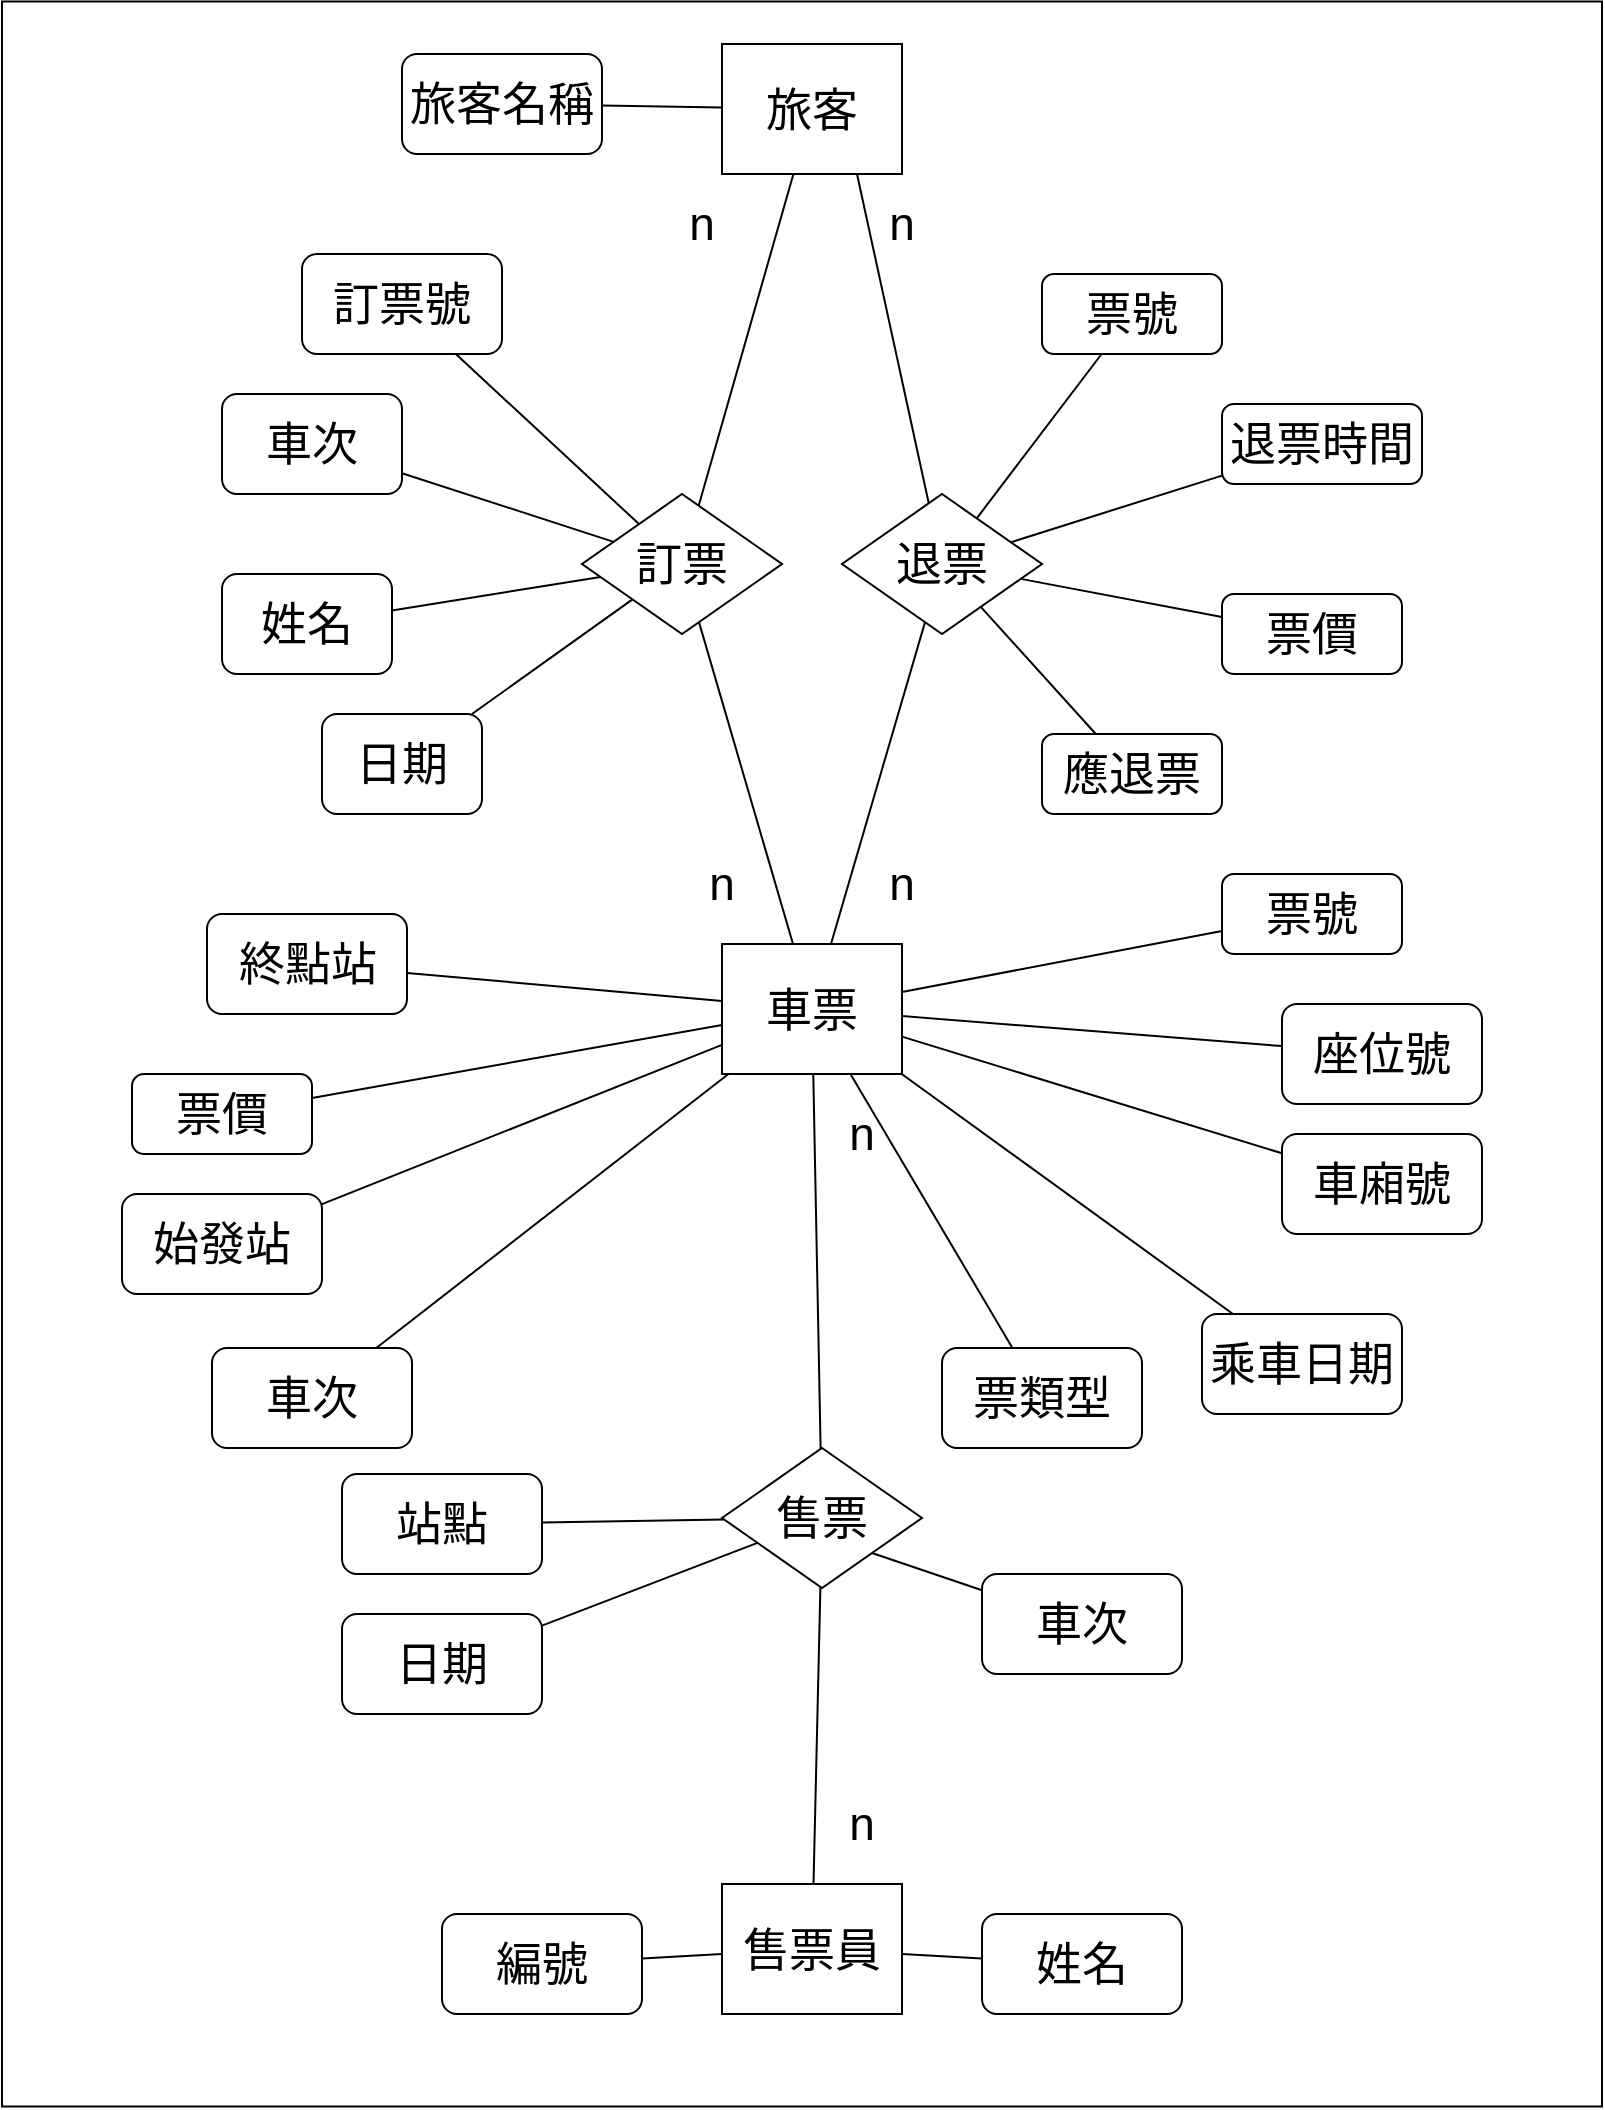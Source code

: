 <mxfile version="22.1.16" type="device">
  <diagram id="jbVRNizJcDCQ8yqokmnY" name="第 1 页">
    <mxGraphModel dx="2206" dy="1135" grid="1" gridSize="10" guides="1" tooltips="1" connect="1" arrows="1" fold="1" page="1" pageScale="1" pageWidth="2336" pageHeight="1654" math="0" shadow="0">
      <root>
        <mxCell id="0" />
        <mxCell id="1" parent="0" />
        <mxCell id="_HgupfXg40LZJNDoUt4P-286" value="" style="rounded=0;whiteSpace=wrap;html=1;" vertex="1" parent="1">
          <mxGeometry x="1140" y="103.75" width="800" height="1052.5" as="geometry" />
        </mxCell>
        <mxCell id="_HgupfXg40LZJNDoUt4P-287" value="&lt;font style=&quot;font-size: 23px;&quot;&gt;旅客名稱&lt;/font&gt;" style="rounded=1;whiteSpace=wrap;html=1;" vertex="1" parent="1">
          <mxGeometry x="1340" y="130" width="100" height="50" as="geometry" />
        </mxCell>
        <mxCell id="_HgupfXg40LZJNDoUt4P-288" value="&lt;font style=&quot;font-size: 23px;&quot;&gt;旅客&lt;/font&gt;" style="rounded=0;whiteSpace=wrap;html=1;" vertex="1" parent="1">
          <mxGeometry x="1500" y="125" width="90" height="65" as="geometry" />
        </mxCell>
        <mxCell id="_HgupfXg40LZJNDoUt4P-289" value="&lt;font style=&quot;font-size: 23px;&quot;&gt;訂票&lt;/font&gt;" style="rhombus;whiteSpace=wrap;html=1;" vertex="1" parent="1">
          <mxGeometry x="1430" y="350" width="100" height="70" as="geometry" />
        </mxCell>
        <mxCell id="_HgupfXg40LZJNDoUt4P-290" value="&lt;font style=&quot;font-size: 23px;&quot;&gt;退票&lt;/font&gt;" style="rhombus;whiteSpace=wrap;html=1;" vertex="1" parent="1">
          <mxGeometry x="1560" y="350" width="100" height="70" as="geometry" />
        </mxCell>
        <mxCell id="_HgupfXg40LZJNDoUt4P-291" value="&lt;font style=&quot;font-size: 23px;&quot;&gt;訂票號&lt;/font&gt;" style="rounded=1;whiteSpace=wrap;html=1;" vertex="1" parent="1">
          <mxGeometry x="1290" y="230" width="100" height="50" as="geometry" />
        </mxCell>
        <mxCell id="_HgupfXg40LZJNDoUt4P-292" value="&lt;font style=&quot;font-size: 23px;&quot;&gt;車次&lt;/font&gt;" style="rounded=1;whiteSpace=wrap;html=1;" vertex="1" parent="1">
          <mxGeometry x="1250" y="300" width="90" height="50" as="geometry" />
        </mxCell>
        <mxCell id="_HgupfXg40LZJNDoUt4P-293" value="&lt;font style=&quot;font-size: 23px;&quot;&gt;姓名&lt;/font&gt;" style="rounded=1;whiteSpace=wrap;html=1;" vertex="1" parent="1">
          <mxGeometry x="1250" y="390" width="85" height="50" as="geometry" />
        </mxCell>
        <mxCell id="_HgupfXg40LZJNDoUt4P-294" value="&lt;font style=&quot;font-size: 23px;&quot;&gt;日期&lt;/font&gt;" style="rounded=1;whiteSpace=wrap;html=1;" vertex="1" parent="1">
          <mxGeometry x="1300" y="460" width="80" height="50" as="geometry" />
        </mxCell>
        <mxCell id="_HgupfXg40LZJNDoUt4P-295" value="&lt;font style=&quot;font-size: 23px;&quot;&gt;終點站&lt;/font&gt;" style="rounded=1;whiteSpace=wrap;html=1;" vertex="1" parent="1">
          <mxGeometry x="1242.5" y="560" width="100" height="50" as="geometry" />
        </mxCell>
        <mxCell id="_HgupfXg40LZJNDoUt4P-296" value="&lt;font style=&quot;font-size: 23px;&quot;&gt;票價&lt;/font&gt;" style="rounded=1;whiteSpace=wrap;html=1;" vertex="1" parent="1">
          <mxGeometry x="1205" y="640" width="90" height="40" as="geometry" />
        </mxCell>
        <mxCell id="_HgupfXg40LZJNDoUt4P-297" value="&lt;font style=&quot;font-size: 23px;&quot;&gt;始發站&lt;/font&gt;" style="rounded=1;whiteSpace=wrap;html=1;" vertex="1" parent="1">
          <mxGeometry x="1200" y="700" width="100" height="50" as="geometry" />
        </mxCell>
        <mxCell id="_HgupfXg40LZJNDoUt4P-298" value="&lt;font style=&quot;font-size: 23px;&quot;&gt;車次&lt;/font&gt;" style="rounded=1;whiteSpace=wrap;html=1;" vertex="1" parent="1">
          <mxGeometry x="1245" y="777" width="100" height="50" as="geometry" />
        </mxCell>
        <mxCell id="_HgupfXg40LZJNDoUt4P-299" value="&lt;font style=&quot;font-size: 23px;&quot;&gt;站點&lt;/font&gt;" style="rounded=1;whiteSpace=wrap;html=1;" vertex="1" parent="1">
          <mxGeometry x="1310" y="840" width="100" height="50" as="geometry" />
        </mxCell>
        <mxCell id="_HgupfXg40LZJNDoUt4P-300" value="&lt;span style=&quot;font-size: 23px;&quot;&gt;日期&lt;/span&gt;" style="rounded=1;whiteSpace=wrap;html=1;" vertex="1" parent="1">
          <mxGeometry x="1310" y="910" width="100" height="50" as="geometry" />
        </mxCell>
        <mxCell id="_HgupfXg40LZJNDoUt4P-301" value="&lt;font style=&quot;font-size: 23px;&quot;&gt;編號&lt;/font&gt;" style="rounded=1;whiteSpace=wrap;html=1;" vertex="1" parent="1">
          <mxGeometry x="1360" y="1060" width="100" height="50" as="geometry" />
        </mxCell>
        <mxCell id="_HgupfXg40LZJNDoUt4P-302" value="&lt;font style=&quot;font-size: 23px;&quot;&gt;姓名&lt;/font&gt;" style="rounded=1;whiteSpace=wrap;html=1;" vertex="1" parent="1">
          <mxGeometry x="1630" y="1060" width="100" height="50" as="geometry" />
        </mxCell>
        <mxCell id="_HgupfXg40LZJNDoUt4P-303" value="&lt;font style=&quot;font-size: 23px;&quot;&gt;車次&lt;/font&gt;" style="rounded=1;whiteSpace=wrap;html=1;" vertex="1" parent="1">
          <mxGeometry x="1630" y="890" width="100" height="50" as="geometry" />
        </mxCell>
        <mxCell id="_HgupfXg40LZJNDoUt4P-304" value="&lt;font style=&quot;font-size: 23px;&quot;&gt;票號&lt;/font&gt;" style="rounded=1;whiteSpace=wrap;html=1;" vertex="1" parent="1">
          <mxGeometry x="1660" y="240" width="90" height="40" as="geometry" />
        </mxCell>
        <mxCell id="_HgupfXg40LZJNDoUt4P-305" value="&lt;font style=&quot;font-size: 23px;&quot;&gt;票號&lt;/font&gt;" style="rounded=1;whiteSpace=wrap;html=1;" vertex="1" parent="1">
          <mxGeometry x="1750" y="540" width="90" height="40" as="geometry" />
        </mxCell>
        <mxCell id="_HgupfXg40LZJNDoUt4P-306" value="&lt;font style=&quot;font-size: 23px;&quot;&gt;票價&lt;/font&gt;" style="rounded=1;whiteSpace=wrap;html=1;" vertex="1" parent="1">
          <mxGeometry x="1750" y="400" width="90" height="40" as="geometry" />
        </mxCell>
        <mxCell id="_HgupfXg40LZJNDoUt4P-307" value="&lt;font style=&quot;font-size: 23px;&quot;&gt;座位號&lt;/font&gt;" style="rounded=1;whiteSpace=wrap;html=1;" vertex="1" parent="1">
          <mxGeometry x="1780" y="605" width="100" height="50" as="geometry" />
        </mxCell>
        <mxCell id="_HgupfXg40LZJNDoUt4P-308" value="&lt;font style=&quot;font-size: 23px;&quot;&gt;車廂號&lt;/font&gt;" style="rounded=1;whiteSpace=wrap;html=1;" vertex="1" parent="1">
          <mxGeometry x="1780" y="670" width="100" height="50" as="geometry" />
        </mxCell>
        <mxCell id="_HgupfXg40LZJNDoUt4P-309" value="&lt;font style=&quot;font-size: 23px;&quot;&gt;票類型&lt;/font&gt;" style="rounded=1;whiteSpace=wrap;html=1;" vertex="1" parent="1">
          <mxGeometry x="1610" y="777" width="100" height="50" as="geometry" />
        </mxCell>
        <mxCell id="_HgupfXg40LZJNDoUt4P-310" value="&lt;font style=&quot;font-size: 23px;&quot;&gt;乘車日期&lt;/font&gt;" style="rounded=1;whiteSpace=wrap;html=1;" vertex="1" parent="1">
          <mxGeometry x="1740" y="760" width="100" height="50" as="geometry" />
        </mxCell>
        <mxCell id="_HgupfXg40LZJNDoUt4P-311" value="&lt;font style=&quot;font-size: 23px;&quot;&gt;應退票&lt;/font&gt;" style="rounded=1;whiteSpace=wrap;html=1;" vertex="1" parent="1">
          <mxGeometry x="1660" y="470" width="90" height="40" as="geometry" />
        </mxCell>
        <mxCell id="_HgupfXg40LZJNDoUt4P-312" value="&lt;font style=&quot;font-size: 23px;&quot;&gt;退票時間&lt;/font&gt;" style="rounded=1;whiteSpace=wrap;html=1;" vertex="1" parent="1">
          <mxGeometry x="1750" y="305" width="100" height="40" as="geometry" />
        </mxCell>
        <mxCell id="_HgupfXg40LZJNDoUt4P-313" value="&lt;font style=&quot;font-size: 23px;&quot;&gt;車票&lt;/font&gt;" style="rounded=0;whiteSpace=wrap;html=1;" vertex="1" parent="1">
          <mxGeometry x="1500" y="575" width="90" height="65" as="geometry" />
        </mxCell>
        <mxCell id="_HgupfXg40LZJNDoUt4P-314" value="&lt;font style=&quot;font-size: 23px;&quot;&gt;售票&lt;/font&gt;" style="rhombus;whiteSpace=wrap;html=1;" vertex="1" parent="1">
          <mxGeometry x="1500" y="827" width="100" height="70" as="geometry" />
        </mxCell>
        <mxCell id="_HgupfXg40LZJNDoUt4P-315" value="&lt;span style=&quot;font-size: 23px;&quot;&gt;n&lt;/span&gt;" style="text;html=1;strokeColor=none;fillColor=none;align=center;verticalAlign=middle;whiteSpace=wrap;rounded=0;" vertex="1" parent="1">
          <mxGeometry x="1460" y="200" width="60" height="30" as="geometry" />
        </mxCell>
        <mxCell id="_HgupfXg40LZJNDoUt4P-316" value="&lt;span style=&quot;font-size: 23px;&quot;&gt;n&lt;/span&gt;" style="text;html=1;strokeColor=none;fillColor=none;align=center;verticalAlign=middle;whiteSpace=wrap;rounded=0;" vertex="1" parent="1">
          <mxGeometry x="1560" y="200" width="60" height="30" as="geometry" />
        </mxCell>
        <mxCell id="_HgupfXg40LZJNDoUt4P-317" value="&lt;span style=&quot;font-size: 23px;&quot;&gt;n&lt;/span&gt;" style="text;html=1;strokeColor=none;fillColor=none;align=center;verticalAlign=middle;whiteSpace=wrap;rounded=0;" vertex="1" parent="1">
          <mxGeometry x="1470" y="530" width="60" height="30" as="geometry" />
        </mxCell>
        <mxCell id="_HgupfXg40LZJNDoUt4P-318" value="&lt;span style=&quot;font-size: 23px;&quot;&gt;n&lt;/span&gt;" style="text;html=1;strokeColor=none;fillColor=none;align=center;verticalAlign=middle;whiteSpace=wrap;rounded=0;" vertex="1" parent="1">
          <mxGeometry x="1560" y="530" width="60" height="30" as="geometry" />
        </mxCell>
        <mxCell id="_HgupfXg40LZJNDoUt4P-319" value="&lt;span style=&quot;font-size: 23px;&quot;&gt;n&lt;/span&gt;" style="text;html=1;strokeColor=none;fillColor=none;align=center;verticalAlign=middle;whiteSpace=wrap;rounded=0;" vertex="1" parent="1">
          <mxGeometry x="1540" y="655" width="60" height="30" as="geometry" />
        </mxCell>
        <mxCell id="_HgupfXg40LZJNDoUt4P-320" value="&lt;span style=&quot;font-size: 23px;&quot;&gt;n&lt;/span&gt;" style="text;html=1;strokeColor=none;fillColor=none;align=center;verticalAlign=middle;whiteSpace=wrap;rounded=0;" vertex="1" parent="1">
          <mxGeometry x="1540" y="1000" width="60" height="30" as="geometry" />
        </mxCell>
        <mxCell id="_HgupfXg40LZJNDoUt4P-321" value="" style="endArrow=none;html=1;rounded=0;" edge="1" parent="1" source="_HgupfXg40LZJNDoUt4P-287" target="_HgupfXg40LZJNDoUt4P-288">
          <mxGeometry width="50" height="50" relative="1" as="geometry">
            <mxPoint x="840" y="450" as="sourcePoint" />
            <mxPoint x="890" y="400" as="targetPoint" />
          </mxGeometry>
        </mxCell>
        <mxCell id="_HgupfXg40LZJNDoUt4P-322" value="" style="endArrow=none;html=1;rounded=0;" edge="1" parent="1" source="_HgupfXg40LZJNDoUt4P-289" target="_HgupfXg40LZJNDoUt4P-288">
          <mxGeometry width="50" height="50" relative="1" as="geometry">
            <mxPoint x="840" y="480" as="sourcePoint" />
            <mxPoint x="890" y="430" as="targetPoint" />
          </mxGeometry>
        </mxCell>
        <mxCell id="_HgupfXg40LZJNDoUt4P-323" value="" style="endArrow=none;html=1;rounded=0;entryX=0.75;entryY=1;entryDx=0;entryDy=0;" edge="1" parent="1" source="_HgupfXg40LZJNDoUt4P-290" target="_HgupfXg40LZJNDoUt4P-288">
          <mxGeometry width="50" height="50" relative="1" as="geometry">
            <mxPoint x="800" y="470" as="sourcePoint" />
            <mxPoint x="850" y="420" as="targetPoint" />
          </mxGeometry>
        </mxCell>
        <mxCell id="_HgupfXg40LZJNDoUt4P-325" value="" style="endArrow=none;html=1;rounded=0;" edge="1" parent="1" source="_HgupfXg40LZJNDoUt4P-289" target="_HgupfXg40LZJNDoUt4P-292">
          <mxGeometry width="50" height="50" relative="1" as="geometry">
            <mxPoint x="990" y="560" as="sourcePoint" />
            <mxPoint x="1040" y="510" as="targetPoint" />
          </mxGeometry>
        </mxCell>
        <mxCell id="_HgupfXg40LZJNDoUt4P-326" value="" style="endArrow=none;html=1;rounded=0;" edge="1" parent="1" source="_HgupfXg40LZJNDoUt4P-289" target="_HgupfXg40LZJNDoUt4P-291">
          <mxGeometry width="50" height="50" relative="1" as="geometry">
            <mxPoint x="820" y="400" as="sourcePoint" />
            <mxPoint x="870" y="350" as="targetPoint" />
          </mxGeometry>
        </mxCell>
        <mxCell id="_HgupfXg40LZJNDoUt4P-327" value="" style="endArrow=none;html=1;rounded=0;" edge="1" parent="1" source="_HgupfXg40LZJNDoUt4P-289" target="_HgupfXg40LZJNDoUt4P-293">
          <mxGeometry width="50" height="50" relative="1" as="geometry">
            <mxPoint x="770" y="610" as="sourcePoint" />
            <mxPoint x="820" y="560" as="targetPoint" />
          </mxGeometry>
        </mxCell>
        <mxCell id="_HgupfXg40LZJNDoUt4P-328" value="" style="endArrow=none;html=1;rounded=0;" edge="1" parent="1" source="_HgupfXg40LZJNDoUt4P-313" target="_HgupfXg40LZJNDoUt4P-297">
          <mxGeometry width="50" height="50" relative="1" as="geometry">
            <mxPoint x="450" y="550" as="sourcePoint" />
            <mxPoint x="500" y="500" as="targetPoint" />
          </mxGeometry>
        </mxCell>
        <mxCell id="_HgupfXg40LZJNDoUt4P-329" value="" style="endArrow=none;html=1;rounded=0;" edge="1" parent="1" source="_HgupfXg40LZJNDoUt4P-313" target="_HgupfXg40LZJNDoUt4P-296">
          <mxGeometry width="50" height="50" relative="1" as="geometry">
            <mxPoint x="460" y="560" as="sourcePoint" />
            <mxPoint x="510" y="510" as="targetPoint" />
          </mxGeometry>
        </mxCell>
        <mxCell id="_HgupfXg40LZJNDoUt4P-330" value="" style="endArrow=none;html=1;rounded=0;" edge="1" parent="1" source="_HgupfXg40LZJNDoUt4P-313" target="_HgupfXg40LZJNDoUt4P-295">
          <mxGeometry width="50" height="50" relative="1" as="geometry">
            <mxPoint x="470" y="570" as="sourcePoint" />
            <mxPoint x="520" y="520" as="targetPoint" />
          </mxGeometry>
        </mxCell>
        <mxCell id="_HgupfXg40LZJNDoUt4P-331" value="" style="endArrow=none;html=1;rounded=0;" edge="1" parent="1" source="_HgupfXg40LZJNDoUt4P-313" target="_HgupfXg40LZJNDoUt4P-290">
          <mxGeometry width="50" height="50" relative="1" as="geometry">
            <mxPoint x="480" y="580" as="sourcePoint" />
            <mxPoint x="530" y="530" as="targetPoint" />
          </mxGeometry>
        </mxCell>
        <mxCell id="_HgupfXg40LZJNDoUt4P-332" value="" style="endArrow=none;html=1;rounded=0;" edge="1" parent="1" source="_HgupfXg40LZJNDoUt4P-313" target="_HgupfXg40LZJNDoUt4P-289">
          <mxGeometry width="50" height="50" relative="1" as="geometry">
            <mxPoint x="490" y="590" as="sourcePoint" />
            <mxPoint x="540" y="540" as="targetPoint" />
          </mxGeometry>
        </mxCell>
        <mxCell id="_HgupfXg40LZJNDoUt4P-333" value="" style="endArrow=none;html=1;rounded=0;" edge="1" parent="1" source="_HgupfXg40LZJNDoUt4P-290" target="_HgupfXg40LZJNDoUt4P-311">
          <mxGeometry width="50" height="50" relative="1" as="geometry">
            <mxPoint x="500" y="600" as="sourcePoint" />
            <mxPoint x="550" y="550" as="targetPoint" />
          </mxGeometry>
        </mxCell>
        <mxCell id="_HgupfXg40LZJNDoUt4P-334" value="" style="endArrow=none;html=1;rounded=0;" edge="1" parent="1" source="_HgupfXg40LZJNDoUt4P-290" target="_HgupfXg40LZJNDoUt4P-306">
          <mxGeometry width="50" height="50" relative="1" as="geometry">
            <mxPoint x="510" y="610" as="sourcePoint" />
            <mxPoint x="560" y="560" as="targetPoint" />
          </mxGeometry>
        </mxCell>
        <mxCell id="_HgupfXg40LZJNDoUt4P-335" value="" style="endArrow=none;html=1;rounded=0;" edge="1" parent="1" source="_HgupfXg40LZJNDoUt4P-290" target="_HgupfXg40LZJNDoUt4P-312">
          <mxGeometry width="50" height="50" relative="1" as="geometry">
            <mxPoint x="520" y="620" as="sourcePoint" />
            <mxPoint x="570" y="570" as="targetPoint" />
          </mxGeometry>
        </mxCell>
        <mxCell id="_HgupfXg40LZJNDoUt4P-336" value="" style="endArrow=none;html=1;rounded=0;" edge="1" parent="1" source="_HgupfXg40LZJNDoUt4P-290" target="_HgupfXg40LZJNDoUt4P-304">
          <mxGeometry width="50" height="50" relative="1" as="geometry">
            <mxPoint x="530" y="630" as="sourcePoint" />
            <mxPoint x="580" y="580" as="targetPoint" />
          </mxGeometry>
        </mxCell>
        <mxCell id="_HgupfXg40LZJNDoUt4P-337" value="" style="endArrow=none;html=1;rounded=0;" edge="1" parent="1" source="_HgupfXg40LZJNDoUt4P-289" target="_HgupfXg40LZJNDoUt4P-294">
          <mxGeometry width="50" height="50" relative="1" as="geometry">
            <mxPoint x="540" y="640" as="sourcePoint" />
            <mxPoint x="590" y="590" as="targetPoint" />
          </mxGeometry>
        </mxCell>
        <mxCell id="_HgupfXg40LZJNDoUt4P-338" value="" style="endArrow=none;html=1;rounded=0;" edge="1" parent="1" source="_HgupfXg40LZJNDoUt4P-313" target="_HgupfXg40LZJNDoUt4P-309">
          <mxGeometry width="50" height="50" relative="1" as="geometry">
            <mxPoint x="560" y="640" as="sourcePoint" />
            <mxPoint x="600" y="600" as="targetPoint" />
          </mxGeometry>
        </mxCell>
        <mxCell id="_HgupfXg40LZJNDoUt4P-339" value="" style="endArrow=none;html=1;rounded=0;" edge="1" parent="1" source="_HgupfXg40LZJNDoUt4P-313" target="_HgupfXg40LZJNDoUt4P-310">
          <mxGeometry width="50" height="50" relative="1" as="geometry">
            <mxPoint x="560" y="660" as="sourcePoint" />
            <mxPoint x="610" y="610" as="targetPoint" />
          </mxGeometry>
        </mxCell>
        <mxCell id="_HgupfXg40LZJNDoUt4P-340" value="" style="endArrow=none;html=1;rounded=0;" edge="1" parent="1" source="_HgupfXg40LZJNDoUt4P-313" target="_HgupfXg40LZJNDoUt4P-308">
          <mxGeometry width="50" height="50" relative="1" as="geometry">
            <mxPoint x="570" y="670" as="sourcePoint" />
            <mxPoint x="620" y="620" as="targetPoint" />
          </mxGeometry>
        </mxCell>
        <mxCell id="_HgupfXg40LZJNDoUt4P-341" value="" style="endArrow=none;html=1;rounded=0;" edge="1" parent="1" source="_HgupfXg40LZJNDoUt4P-313" target="_HgupfXg40LZJNDoUt4P-307">
          <mxGeometry width="50" height="50" relative="1" as="geometry">
            <mxPoint x="580" y="680" as="sourcePoint" />
            <mxPoint x="630" y="630" as="targetPoint" />
          </mxGeometry>
        </mxCell>
        <mxCell id="_HgupfXg40LZJNDoUt4P-342" value="" style="endArrow=none;html=1;rounded=0;" edge="1" parent="1" source="_HgupfXg40LZJNDoUt4P-313" target="_HgupfXg40LZJNDoUt4P-305">
          <mxGeometry width="50" height="50" relative="1" as="geometry">
            <mxPoint x="590" y="690" as="sourcePoint" />
            <mxPoint x="640" y="640" as="targetPoint" />
          </mxGeometry>
        </mxCell>
        <mxCell id="_HgupfXg40LZJNDoUt4P-343" value="" style="endArrow=none;html=1;rounded=0;" edge="1" parent="1" source="_HgupfXg40LZJNDoUt4P-313" target="_HgupfXg40LZJNDoUt4P-298">
          <mxGeometry width="50" height="50" relative="1" as="geometry">
            <mxPoint x="600" y="700" as="sourcePoint" />
            <mxPoint x="650" y="650" as="targetPoint" />
          </mxGeometry>
        </mxCell>
        <mxCell id="_HgupfXg40LZJNDoUt4P-344" value="" style="endArrow=none;html=1;rounded=0;" edge="1" parent="1" source="_HgupfXg40LZJNDoUt4P-300" target="_HgupfXg40LZJNDoUt4P-314">
          <mxGeometry width="50" height="50" relative="1" as="geometry">
            <mxPoint x="610" y="710" as="sourcePoint" />
            <mxPoint x="660" y="660" as="targetPoint" />
          </mxGeometry>
        </mxCell>
        <mxCell id="_HgupfXg40LZJNDoUt4P-345" value="" style="endArrow=none;html=1;rounded=0;" edge="1" parent="1" source="_HgupfXg40LZJNDoUt4P-314" target="_HgupfXg40LZJNDoUt4P-299">
          <mxGeometry width="50" height="50" relative="1" as="geometry">
            <mxPoint x="620" y="720" as="sourcePoint" />
            <mxPoint x="670" y="670" as="targetPoint" />
          </mxGeometry>
        </mxCell>
        <mxCell id="_HgupfXg40LZJNDoUt4P-346" value="" style="endArrow=none;html=1;rounded=0;exitX=1;exitY=1;exitDx=0;exitDy=0;" edge="1" parent="1" source="_HgupfXg40LZJNDoUt4P-314" target="_HgupfXg40LZJNDoUt4P-303">
          <mxGeometry width="50" height="50" relative="1" as="geometry">
            <mxPoint x="630" y="730" as="sourcePoint" />
            <mxPoint x="680" y="680" as="targetPoint" />
          </mxGeometry>
        </mxCell>
        <mxCell id="_HgupfXg40LZJNDoUt4P-347" value="" style="endArrow=none;html=1;rounded=0;" edge="1" parent="1" source="_HgupfXg40LZJNDoUt4P-314" target="_HgupfXg40LZJNDoUt4P-313">
          <mxGeometry width="50" height="50" relative="1" as="geometry">
            <mxPoint x="640" y="740" as="sourcePoint" />
            <mxPoint x="690" y="690" as="targetPoint" />
          </mxGeometry>
        </mxCell>
        <mxCell id="_HgupfXg40LZJNDoUt4P-348" value="&lt;font style=&quot;font-size: 23px;&quot;&gt;售票員&lt;/font&gt;" style="rounded=0;whiteSpace=wrap;html=1;" vertex="1" parent="1">
          <mxGeometry x="1500" y="1045" width="90" height="65" as="geometry" />
        </mxCell>
        <mxCell id="_HgupfXg40LZJNDoUt4P-349" value="" style="endArrow=none;html=1;rounded=0;" edge="1" parent="1" source="_HgupfXg40LZJNDoUt4P-301" target="_HgupfXg40LZJNDoUt4P-348">
          <mxGeometry width="50" height="50" relative="1" as="geometry">
            <mxPoint x="650" y="880" as="sourcePoint" />
            <mxPoint x="700" y="830" as="targetPoint" />
          </mxGeometry>
        </mxCell>
        <mxCell id="_HgupfXg40LZJNDoUt4P-350" value="" style="endArrow=none;html=1;rounded=0;" edge="1" parent="1" source="_HgupfXg40LZJNDoUt4P-348" target="_HgupfXg40LZJNDoUt4P-314">
          <mxGeometry width="50" height="50" relative="1" as="geometry">
            <mxPoint x="660" y="890" as="sourcePoint" />
            <mxPoint x="710" y="840" as="targetPoint" />
          </mxGeometry>
        </mxCell>
        <mxCell id="_HgupfXg40LZJNDoUt4P-351" value="" style="endArrow=none;html=1;rounded=0;" edge="1" parent="1" source="_HgupfXg40LZJNDoUt4P-348" target="_HgupfXg40LZJNDoUt4P-302">
          <mxGeometry width="50" height="50" relative="1" as="geometry">
            <mxPoint x="670" y="900" as="sourcePoint" />
            <mxPoint x="720" y="850" as="targetPoint" />
          </mxGeometry>
        </mxCell>
      </root>
    </mxGraphModel>
  </diagram>
</mxfile>
